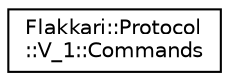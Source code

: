 digraph "Graphical Class Hierarchy"
{
 // LATEX_PDF_SIZE
  edge [fontname="Helvetica",fontsize="10",labelfontname="Helvetica",labelfontsize="10"];
  node [fontname="Helvetica",fontsize="10",shape=record];
  rankdir="LR";
  Node0 [label="Flakkari::Protocol\l::V_1::Commands",height=0.2,width=0.4,color="black", fillcolor="white", style="filled",URL="$da/ded/classFlakkari_1_1Protocol_1_1V__1_1_1Commands.html",tooltip=" "];
}
